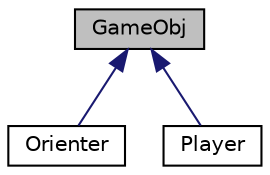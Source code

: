 digraph "GameObj"
{
 // LATEX_PDF_SIZE
  edge [fontname="Helvetica",fontsize="10",labelfontname="Helvetica",labelfontsize="10"];
  node [fontname="Helvetica",fontsize="10",shape=record];
  Node1 [label="GameObj",height=0.2,width=0.4,color="black", fillcolor="grey75", style="filled", fontcolor="black",tooltip="the illustration of GameObj class The GameObj class represents the basic class contain functions and ..."];
  Node1 -> Node2 [dir="back",color="midnightblue",fontsize="10",style="solid",fontname="Helvetica"];
  Node2 [label="Orienter",height=0.2,width=0.4,color="black", fillcolor="white", style="filled",URL="$class_orienter.html",tooltip="the illustration of Orienter class The subclass of GameObj"];
  Node1 -> Node3 [dir="back",color="midnightblue",fontsize="10",style="solid",fontname="Helvetica"];
  Node3 [label="Player",height=0.2,width=0.4,color="black", fillcolor="white", style="filled",URL="$class_player.html",tooltip="the illustration of Player class. The subclass of GameObj,"];
}
